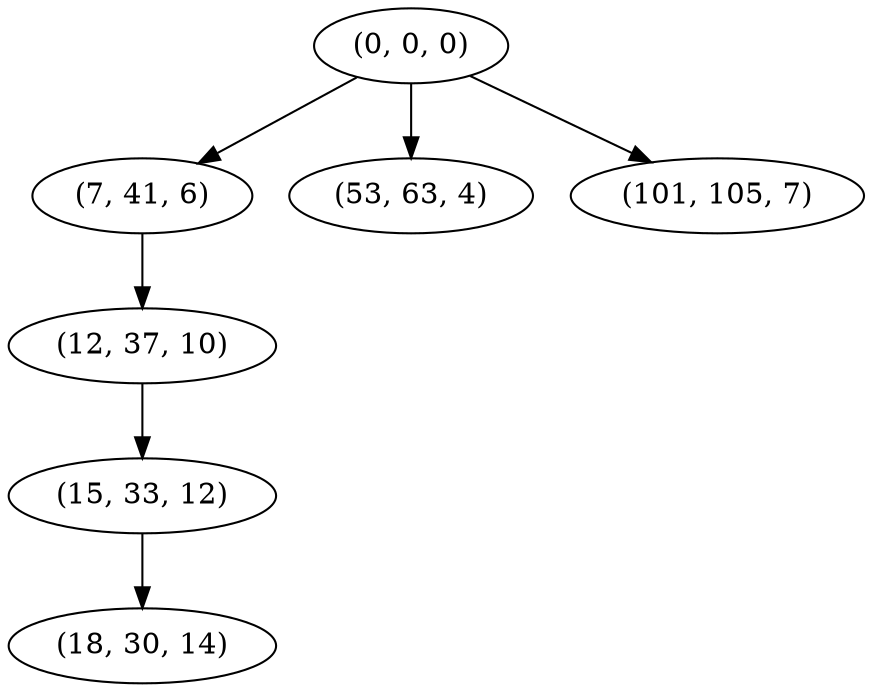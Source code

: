 digraph tree {
    "(0, 0, 0)";
    "(7, 41, 6)";
    "(12, 37, 10)";
    "(15, 33, 12)";
    "(18, 30, 14)";
    "(53, 63, 4)";
    "(101, 105, 7)";
    "(0, 0, 0)" -> "(7, 41, 6)";
    "(0, 0, 0)" -> "(53, 63, 4)";
    "(0, 0, 0)" -> "(101, 105, 7)";
    "(7, 41, 6)" -> "(12, 37, 10)";
    "(12, 37, 10)" -> "(15, 33, 12)";
    "(15, 33, 12)" -> "(18, 30, 14)";
}
